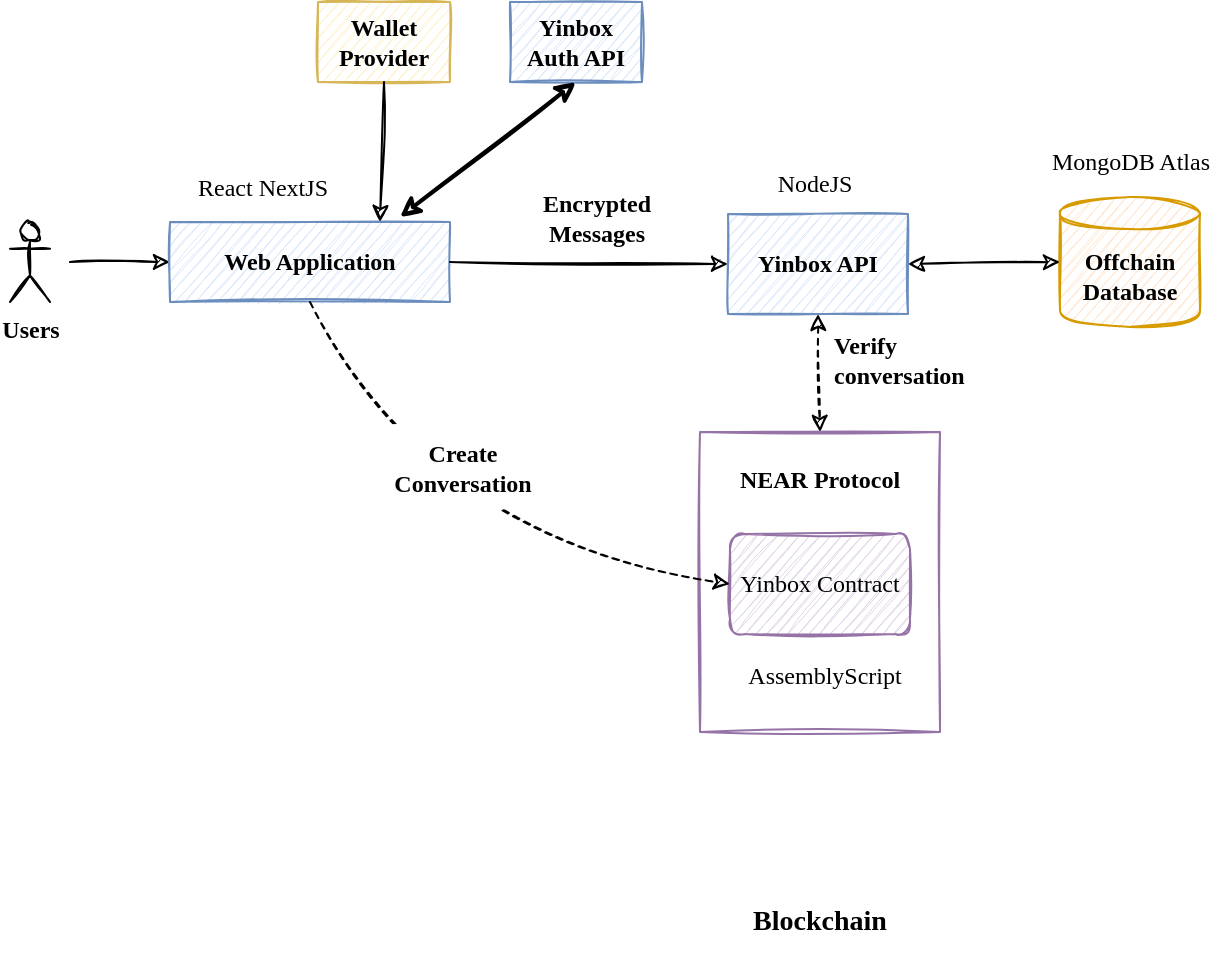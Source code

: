 <mxfile version="20.5.3" type="device"><diagram id="epOP3TGJAgzoHS26kM29" name="Page-1"><mxGraphModel dx="946" dy="508" grid="1" gridSize="10" guides="1" tooltips="1" connect="1" arrows="1" fold="1" page="1" pageScale="1" pageWidth="827" pageHeight="1169" math="0" shadow="0"><root><mxCell id="0"/><mxCell id="1" parent="0"/><mxCell id="za-qhukRjbzs0haiP2gE-1" value="Users" style="shape=umlActor;verticalLabelPosition=bottom;verticalAlign=top;html=1;outlineConnect=0;sketch=1;fontFamily=Comic Sans MS;fontStyle=1" parent="1" vertex="1"><mxGeometry x="80" y="220" width="20" height="40" as="geometry"/></mxCell><mxCell id="za-qhukRjbzs0haiP2gE-9" value="" style="endArrow=classic;html=1;rounded=0;entryX=0;entryY=0.5;entryDx=0;entryDy=0;sketch=1;" parent="1" target="za-qhukRjbzs0haiP2gE-13" edge="1"><mxGeometry width="50" height="50" relative="1" as="geometry"><mxPoint x="110" y="240" as="sourcePoint"/><mxPoint x="300" y="160" as="targetPoint"/></mxGeometry></mxCell><mxCell id="za-qhukRjbzs0haiP2gE-13" value="Web Application" style="rounded=0;whiteSpace=wrap;html=1;sketch=1;fontFamily=Comic Sans MS;fontStyle=1;fillColor=#dae8fc;strokeColor=#6c8ebf;" parent="1" vertex="1"><mxGeometry x="160" y="220" width="140" height="40" as="geometry"/></mxCell><mxCell id="za-qhukRjbzs0haiP2gE-23" value="Yinbox API" style="rounded=0;whiteSpace=wrap;html=1;sketch=1;fontFamily=Comic Sans MS;fontStyle=1;fillColor=#dae8fc;strokeColor=#6c8ebf;" parent="1" vertex="1"><mxGeometry x="439" y="216" width="90" height="50" as="geometry"/></mxCell><mxCell id="za-qhukRjbzs0haiP2gE-26" value="Offchain Database" style="shape=cylinder3;whiteSpace=wrap;html=1;boundedLbl=1;backgroundOutline=1;size=8;fontStyle=1;fontFamily=Comic Sans MS;sketch=1;fillColor=#ffe6cc;strokeColor=#d79b00;" parent="1" vertex="1"><mxGeometry x="605" y="207.5" width="70" height="65" as="geometry"/></mxCell><mxCell id="za-qhukRjbzs0haiP2gE-27" value="MongoDB Atlas" style="text;html=1;strokeColor=none;fillColor=none;align=center;verticalAlign=middle;whiteSpace=wrap;rounded=0;sketch=1;fontFamily=Comic Sans MS;" parent="1" vertex="1"><mxGeometry x="592.5" y="175" width="95" height="30" as="geometry"/></mxCell><mxCell id="za-qhukRjbzs0haiP2gE-28" value="React NextJS" style="text;html=1;strokeColor=none;fillColor=none;align=center;verticalAlign=middle;whiteSpace=wrap;rounded=0;sketch=1;fontFamily=Comic Sans MS;" parent="1" vertex="1"><mxGeometry x="158.5" y="188" width="95" height="30" as="geometry"/></mxCell><mxCell id="za-qhukRjbzs0haiP2gE-30" value="" style="endArrow=classic;html=1;rounded=0;exitX=1;exitY=0.5;exitDx=0;exitDy=0;entryX=0;entryY=0.5;entryDx=0;entryDy=0;sketch=1;" parent="1" source="za-qhukRjbzs0haiP2gE-13" target="za-qhukRjbzs0haiP2gE-23" edge="1"><mxGeometry width="50" height="50" relative="1" as="geometry"><mxPoint x="210" y="170" as="sourcePoint"/><mxPoint x="310" y="170" as="targetPoint"/></mxGeometry></mxCell><mxCell id="za-qhukRjbzs0haiP2gE-33" value="Blockchain" style="text;html=1;strokeColor=none;fillColor=none;align=center;verticalAlign=middle;whiteSpace=wrap;rounded=0;sketch=1;fontFamily=Comic Sans MS;fontStyle=1;fontSize=14;" parent="1" vertex="1"><mxGeometry x="420" y="555" width="130" height="30" as="geometry"/></mxCell><mxCell id="za-qhukRjbzs0haiP2gE-34" value="" style="endArrow=classic;startArrow=classic;html=1;rounded=0;fontFamily=Comic Sans MS;entryX=0;entryY=0.5;entryDx=0;entryDy=0;entryPerimeter=0;exitX=1;exitY=0.5;exitDx=0;exitDy=0;sketch=1;" parent="1" source="za-qhukRjbzs0haiP2gE-23" target="za-qhukRjbzs0haiP2gE-26" edge="1"><mxGeometry width="50" height="50" relative="1" as="geometry"><mxPoint x="350" y="380" as="sourcePoint"/><mxPoint x="400" y="330" as="targetPoint"/></mxGeometry></mxCell><mxCell id="za-qhukRjbzs0haiP2gE-38" value="" style="rounded=0;whiteSpace=wrap;html=1;sketch=1;fontFamily=Comic Sans MS;fillColor=none;strokeColor=#9673a6;" parent="1" vertex="1"><mxGeometry x="425" y="325" width="120" height="150" as="geometry"/></mxCell><mxCell id="za-qhukRjbzs0haiP2gE-24" value="Yinbox Contract" style="rounded=1;whiteSpace=wrap;html=1;sketch=1;fontFamily=Comic Sans MS;fillColor=#e1d5e7;strokeColor=#9673a6;" parent="1" vertex="1"><mxGeometry x="440" y="376" width="90" height="50" as="geometry"/></mxCell><mxCell id="za-qhukRjbzs0haiP2gE-37" value="NEAR Protocol" style="text;html=1;strokeColor=none;fillColor=none;align=center;verticalAlign=middle;whiteSpace=wrap;rounded=0;sketch=1;fontFamily=Comic Sans MS;fontStyle=1" parent="1" vertex="1"><mxGeometry x="435" y="334" width="100" height="30" as="geometry"/></mxCell><mxCell id="za-qhukRjbzs0haiP2gE-52" value="" style="endArrow=classic;startArrow=classic;html=1;rounded=0;fontFamily=Comic Sans MS;sketch=1;fontStyle=1;strokeWidth=1;dashed=1;entryX=0.5;entryY=0;entryDx=0;entryDy=0;exitX=0.5;exitY=1;exitDx=0;exitDy=0;" parent="1" edge="1" target="za-qhukRjbzs0haiP2gE-38" source="za-qhukRjbzs0haiP2gE-23"><mxGeometry width="50" height="50" relative="1" as="geometry"><mxPoint x="274.5" y="263" as="sourcePoint"/><mxPoint x="280" y="310" as="targetPoint"/></mxGeometry></mxCell><mxCell id="za-qhukRjbzs0haiP2gE-59" value="" style="endArrow=classic;sketch=1;curved=1;entryX=0;entryY=0.5;entryDx=0;entryDy=0;dashed=1;exitX=0.5;exitY=1;exitDx=0;exitDy=0;html=1;" parent="1" source="za-qhukRjbzs0haiP2gE-13" target="za-qhukRjbzs0haiP2gE-24" edge="1"><mxGeometry width="50" height="50" relative="1" as="geometry"><mxPoint x="130" y="380" as="sourcePoint"/><mxPoint x="203" y="507.5" as="targetPoint"/><Array as="points"><mxPoint x="290" y="380"/></Array></mxGeometry></mxCell><mxCell id="za-qhukRjbzs0haiP2gE-64" value="NodeJS" style="text;html=1;strokeColor=none;fillColor=none;align=center;verticalAlign=middle;whiteSpace=wrap;rounded=0;sketch=1;fontFamily=Comic Sans MS;" parent="1" vertex="1"><mxGeometry x="455" y="186" width="55" height="30" as="geometry"/></mxCell><mxCell id="omzTUd1SKuqaBMbVSbYZ-3" value="Yinbox Auth API" style="rounded=0;whiteSpace=wrap;html=1;sketch=1;fontFamily=Comic Sans MS;fontStyle=1;fillColor=#dae8fc;strokeColor=#6c8ebf;" vertex="1" parent="1"><mxGeometry x="330" y="110" width="66" height="40" as="geometry"/></mxCell><mxCell id="omzTUd1SKuqaBMbVSbYZ-4" value="Wallet Provider" style="rounded=0;whiteSpace=wrap;html=1;sketch=1;fontFamily=Comic Sans MS;fontStyle=1;fillColor=#fff2cc;strokeColor=#d6b656;" vertex="1" parent="1"><mxGeometry x="234" y="110" width="66" height="40" as="geometry"/></mxCell><mxCell id="omzTUd1SKuqaBMbVSbYZ-5" value="" style="endArrow=classic;html=1;rounded=0;exitX=0.5;exitY=1;exitDx=0;exitDy=0;sketch=1;entryX=0.75;entryY=0;entryDx=0;entryDy=0;" edge="1" parent="1" source="omzTUd1SKuqaBMbVSbYZ-4" target="za-qhukRjbzs0haiP2gE-13"><mxGeometry width="50" height="50" relative="1" as="geometry"><mxPoint x="310" y="250" as="sourcePoint"/><mxPoint x="300" y="190" as="targetPoint"/></mxGeometry></mxCell><mxCell id="omzTUd1SKuqaBMbVSbYZ-6" value="" style="endArrow=classic;startArrow=classic;html=1;rounded=0;fontFamily=Comic Sans MS;sketch=1;fontStyle=1;strokeWidth=2;entryX=0.821;entryY=-0.062;entryDx=0;entryDy=0;entryPerimeter=0;exitX=0.5;exitY=1;exitDx=0;exitDy=0;" edge="1" parent="1" source="omzTUd1SKuqaBMbVSbYZ-3" target="za-qhukRjbzs0haiP2gE-13"><mxGeometry width="50" height="50" relative="1" as="geometry"><mxPoint x="370" y="105" as="sourcePoint"/><mxPoint x="370.5" y="195" as="targetPoint"/></mxGeometry></mxCell><mxCell id="za-qhukRjbzs0haiP2gE-55" value="Create Conversation" style="text;html=1;align=center;verticalAlign=middle;whiteSpace=wrap;rounded=0;sketch=1;fontFamily=Comic Sans MS;labelBackgroundColor=default;fontStyle=1;fillColor=default;" parent="1" vertex="1"><mxGeometry x="260" y="320" width="93" height="45" as="geometry"/></mxCell><mxCell id="omzTUd1SKuqaBMbVSbYZ-12" value="Encrypted Messages" style="text;html=1;align=center;verticalAlign=middle;whiteSpace=wrap;rounded=0;sketch=1;fontFamily=Comic Sans MS;labelBackgroundColor=default;fontStyle=1;fillColor=default;" vertex="1" parent="1"><mxGeometry x="327" y="200" width="93" height="35" as="geometry"/></mxCell><mxCell id="omzTUd1SKuqaBMbVSbYZ-13" value="AssemblyScript" style="text;html=1;strokeColor=none;fillColor=none;align=center;verticalAlign=middle;whiteSpace=wrap;rounded=0;sketch=1;fontFamily=Comic Sans MS;" vertex="1" parent="1"><mxGeometry x="440" y="432" width="95" height="30" as="geometry"/></mxCell><mxCell id="omzTUd1SKuqaBMbVSbYZ-14" value="Verify conversation" style="text;html=1;align=left;verticalAlign=middle;whiteSpace=wrap;rounded=0;sketch=1;fontFamily=Comic Sans MS;labelBackgroundColor=default;fontStyle=1;fillColor=default;" vertex="1" parent="1"><mxGeometry x="490" y="266" width="93" height="45" as="geometry"/></mxCell></root></mxGraphModel></diagram></mxfile>